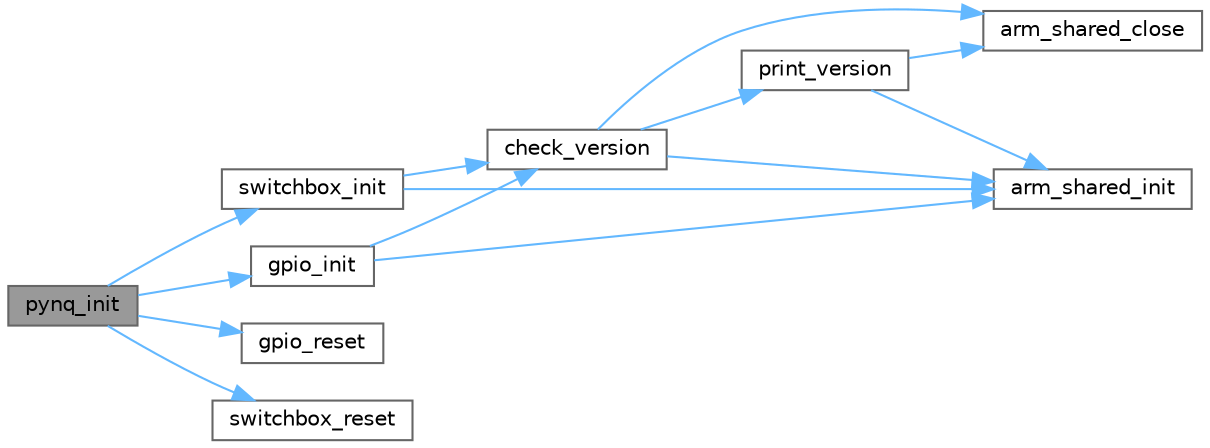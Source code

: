 digraph "pynq_init"
{
 // LATEX_PDF_SIZE
  bgcolor="transparent";
  edge [fontname=Helvetica,fontsize=10,labelfontname=Helvetica,labelfontsize=10];
  node [fontname=Helvetica,fontsize=10,shape=box,height=0.2,width=0.4];
  rankdir="LR";
  Node1 [id="Node000001",label="pynq_init",height=0.2,width=0.4,color="gray40", fillcolor="grey60", style="filled", fontcolor="black",tooltip="Initialise the switchbox and GPIO of the PYNQ."];
  Node1 -> Node2 [id="edge1_Node000001_Node000002",color="steelblue1",style="solid",tooltip=" "];
  Node2 [id="Node000002",label="gpio_init",height=0.2,width=0.4,color="grey40", fillcolor="white", style="filled",URL="$group__GPIO.html#gafdbe206b3c49f019757ab09b3cf52b9c",tooltip=" "];
  Node2 -> Node3 [id="edge2_Node000002_Node000003",color="steelblue1",style="solid",tooltip=" "];
  Node3 [id="Node000003",label="arm_shared_init",height=0.2,width=0.4,color="grey40", fillcolor="white", style="filled",URL="$group__ARMSHARED.html#gaeb6db0acbe89d1bacc6d83e34d175c26",tooltip=" "];
  Node2 -> Node4 [id="edge3_Node000002_Node000004",color="steelblue1",style="solid",tooltip=" "];
  Node4 [id="Node000004",label="check_version",height=0.2,width=0.4,color="grey40", fillcolor="white", style="filled",URL="$group__VERSION.html#ga4ab7d615706bed1f5785b78a216b6615",tooltip=" "];
  Node4 -> Node5 [id="edge4_Node000004_Node000005",color="steelblue1",style="solid",tooltip=" "];
  Node5 [id="Node000005",label="arm_shared_close",height=0.2,width=0.4,color="grey40", fillcolor="white", style="filled",URL="$group__ARMSHARED.html#ga12c3557dfcb0ebbf3386b52068c56618",tooltip=" "];
  Node4 -> Node3 [id="edge5_Node000004_Node000003",color="steelblue1",style="solid",tooltip=" "];
  Node4 -> Node6 [id="edge6_Node000004_Node000006",color="steelblue1",style="solid",tooltip=" "];
  Node6 [id="Node000006",label="print_version",height=0.2,width=0.4,color="grey40", fillcolor="white", style="filled",URL="$group__VERSION.html#gac6230d495fc909bb61195c45f703d492",tooltip=" "];
  Node6 -> Node5 [id="edge7_Node000006_Node000005",color="steelblue1",style="solid",tooltip=" "];
  Node6 -> Node3 [id="edge8_Node000006_Node000003",color="steelblue1",style="solid",tooltip=" "];
  Node1 -> Node7 [id="edge9_Node000001_Node000007",color="steelblue1",style="solid",tooltip=" "];
  Node7 [id="Node000007",label="gpio_reset",height=0.2,width=0.4,color="grey40", fillcolor="white", style="filled",URL="$group__GPIO.html#ga50c7fd3ea0ff2a823de87a74c19ffb1e",tooltip="Reset all IO pins."];
  Node1 -> Node8 [id="edge10_Node000001_Node000008",color="steelblue1",style="solid",tooltip=" "];
  Node8 [id="Node000008",label="switchbox_init",height=0.2,width=0.4,color="grey40", fillcolor="white", style="filled",URL="$group__SWITCHBOX.html#gaa08d84687c6b7fcfae8d1ea0e067306f",tooltip="Initializes the switch box."];
  Node8 -> Node3 [id="edge11_Node000008_Node000003",color="steelblue1",style="solid",tooltip=" "];
  Node8 -> Node4 [id="edge12_Node000008_Node000004",color="steelblue1",style="solid",tooltip=" "];
  Node1 -> Node9 [id="edge13_Node000001_Node000009",color="steelblue1",style="solid",tooltip=" "];
  Node9 [id="Node000009",label="switchbox_reset",height=0.2,width=0.4,color="grey40", fillcolor="white", style="filled",URL="$group__SWITCHBOX.html#ga74a66c9d9da08623ed4698e4ba7978a6",tooltip="Resets all pins of the switch box to be input."];
}
